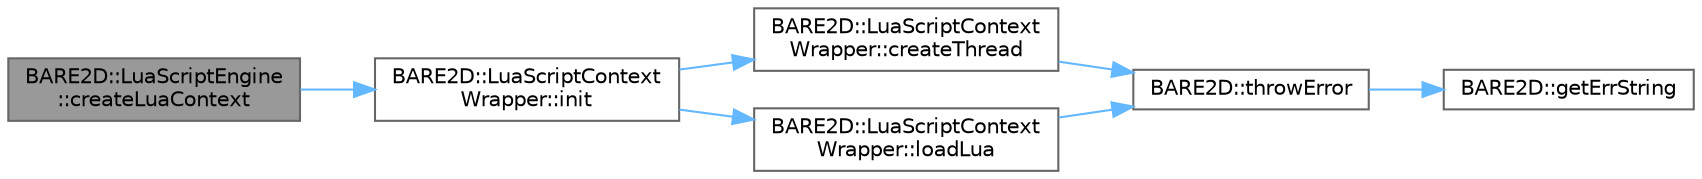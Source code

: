 digraph "BARE2D::LuaScriptEngine::createLuaContext"
{
 // INTERACTIVE_SVG=YES
 // LATEX_PDF_SIZE
  bgcolor="transparent";
  edge [fontname=Helvetica,fontsize=10,labelfontname=Helvetica,labelfontsize=10];
  node [fontname=Helvetica,fontsize=10,shape=box,height=0.2,width=0.4];
  rankdir="LR";
  Node1 [label="BARE2D::LuaScriptEngine\l::createLuaContext",height=0.2,width=0.4,color="gray40", fillcolor="grey60", style="filled", fontcolor="black",tooltip="Creates a LuaScriptContextWrapper using the data from script."];
  Node1 -> Node2 [color="steelblue1",style="solid"];
  Node2 [label="BARE2D::LuaScriptContext\lWrapper::init",height=0.2,width=0.4,color="grey40", fillcolor="white", style="filled",URL="$class_b_a_r_e2_d_1_1_lua_script_context_wrapper.html#ae928c82fc3a9d2b72e0b01caf02a5bbb",tooltip="Creates and initializes all the necessary bits."];
  Node2 -> Node3 [color="steelblue1",style="solid"];
  Node3 [label="BARE2D::LuaScriptContext\lWrapper::createThread",height=0.2,width=0.4,color="grey40", fillcolor="white", style="filled",URL="$class_b_a_r_e2_d_1_1_lua_script_context_wrapper.html#ab373f9b638c401a70a31a599349d81b7",tooltip="Creates the m_state variable as a thread, or subroutine of the parent."];
  Node3 -> Node4 [color="steelblue1",style="solid"];
  Node4 [label="BARE2D::throwError",height=0.2,width=0.4,color="grey40", fillcolor="white", style="filled",URL="$namespace_b_a_r_e2_d.html#a0d8f8a98bf559e6d2eda28ae744f486c",tooltip="Throws an error silently. Adds it to the pile."];
  Node4 -> Node5 [color="steelblue1",style="solid"];
  Node5 [label="BARE2D::getErrString",height=0.2,width=0.4,color="grey40", fillcolor="white", style="filled",URL="$namespace_b_a_r_e2_d.html#a7951c5decc1f7edc3c4f78ed2f579c85",tooltip="Returns the string representing/explaining the error that occurred."];
  Node2 -> Node6 [color="steelblue1",style="solid"];
  Node6 [label="BARE2D::LuaScriptContext\lWrapper::loadLua",height=0.2,width=0.4,color="grey40", fillcolor="white", style="filled",URL="$class_b_a_r_e2_d_1_1_lua_script_context_wrapper.html#abf423ac350b4eadd0dbb2679f2b09683",tooltip="Loads and compiles the given Lua script. Also, sets m_scriptReference to the index of the compiled sc..."];
  Node6 -> Node4 [color="steelblue1",style="solid"];
}
